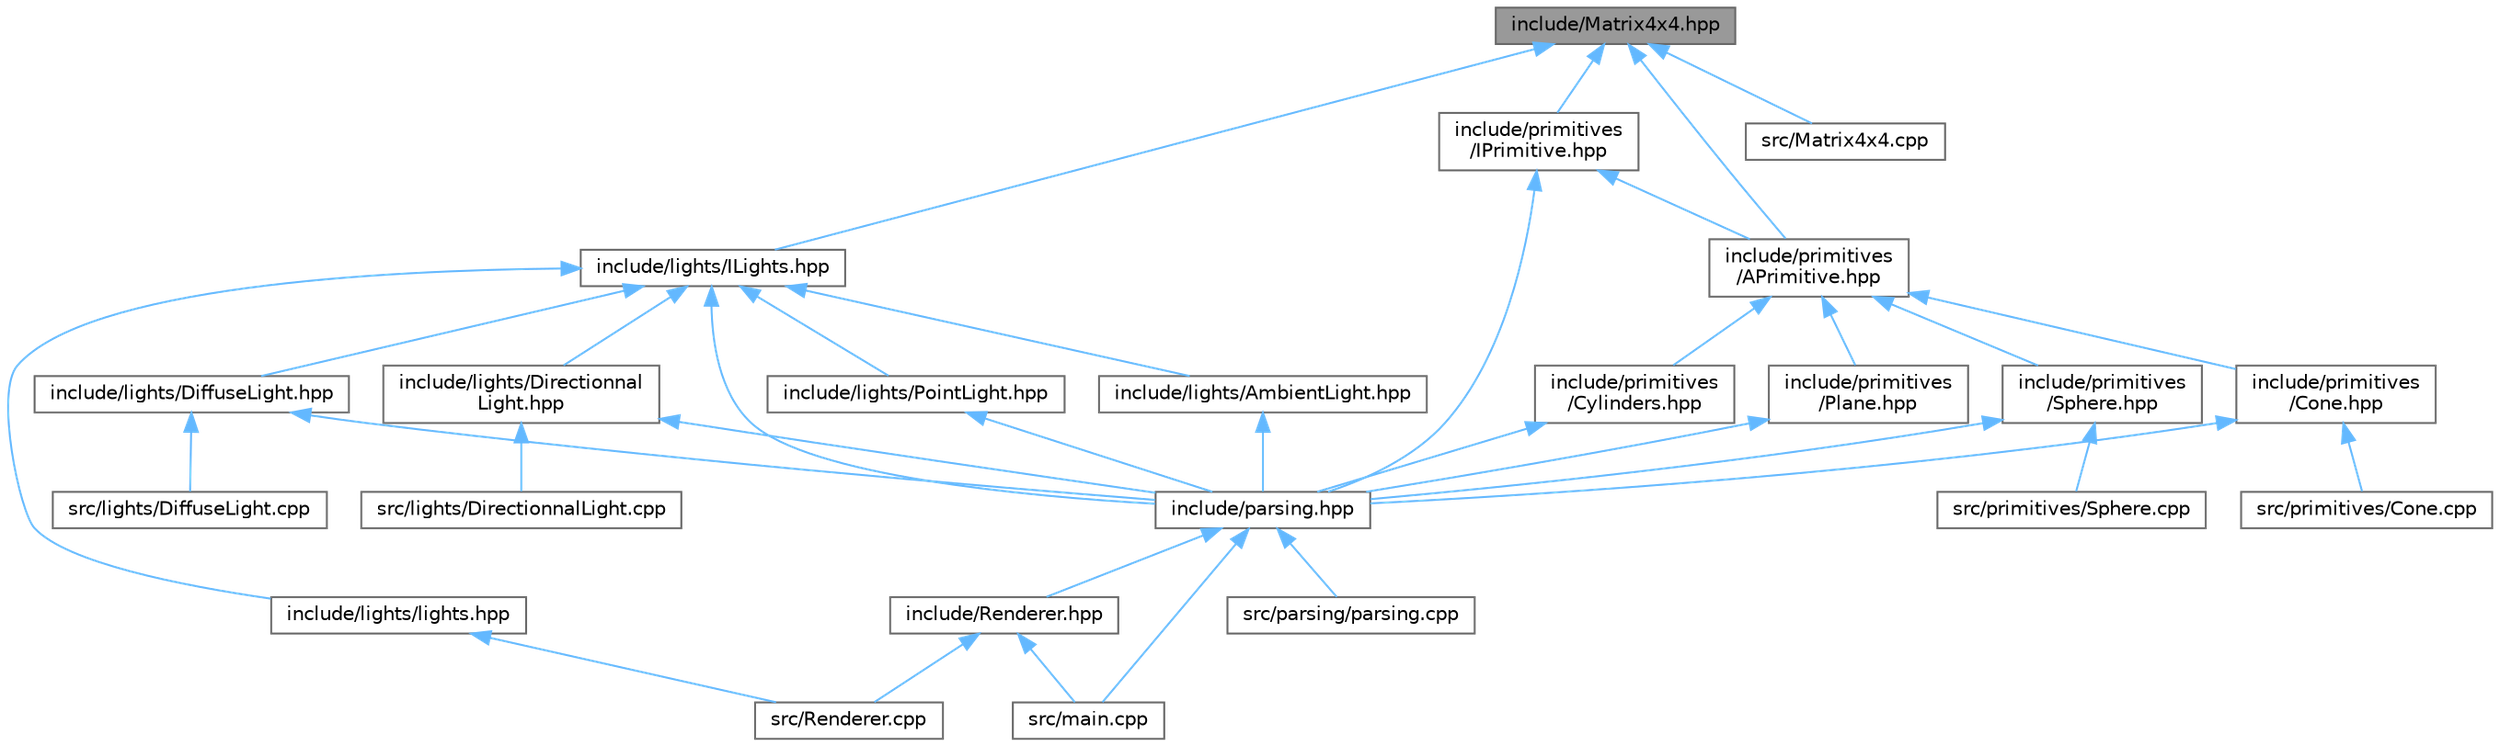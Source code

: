 digraph "include/Matrix4x4.hpp"
{
 // LATEX_PDF_SIZE
  bgcolor="transparent";
  edge [fontname=Helvetica,fontsize=10,labelfontname=Helvetica,labelfontsize=10];
  node [fontname=Helvetica,fontsize=10,shape=box,height=0.2,width=0.4];
  Node1 [id="Node000001",label="include/Matrix4x4.hpp",height=0.2,width=0.4,color="gray40", fillcolor="grey60", style="filled", fontcolor="black",tooltip="matrix class"];
  Node1 -> Node2 [id="edge1_Node000001_Node000002",dir="back",color="steelblue1",style="solid",tooltip=" "];
  Node2 [id="Node000002",label="include/lights/ILights.hpp",height=0.2,width=0.4,color="grey40", fillcolor="white", style="filled",URL="$ILights_8hpp.html",tooltip="light interface"];
  Node2 -> Node3 [id="edge2_Node000002_Node000003",dir="back",color="steelblue1",style="solid",tooltip=" "];
  Node3 [id="Node000003",label="include/lights/AmbientLight.hpp",height=0.2,width=0.4,color="grey40", fillcolor="white", style="filled",URL="$AmbientLight_8hpp_source.html",tooltip=" "];
  Node3 -> Node4 [id="edge3_Node000003_Node000004",dir="back",color="steelblue1",style="solid",tooltip=" "];
  Node4 [id="Node000004",label="include/parsing.hpp",height=0.2,width=0.4,color="grey40", fillcolor="white", style="filled",URL="$parsing_8hpp.html",tooltip="parsing class"];
  Node4 -> Node5 [id="edge4_Node000004_Node000005",dir="back",color="steelblue1",style="solid",tooltip=" "];
  Node5 [id="Node000005",label="include/Renderer.hpp",height=0.2,width=0.4,color="grey40", fillcolor="white", style="filled",URL="$Renderer_8hpp.html",tooltip=" "];
  Node5 -> Node6 [id="edge5_Node000005_Node000006",dir="back",color="steelblue1",style="solid",tooltip=" "];
  Node6 [id="Node000006",label="src/Renderer.cpp",height=0.2,width=0.4,color="grey40", fillcolor="white", style="filled",URL="$Renderer_8cpp.html",tooltip=" "];
  Node5 -> Node7 [id="edge6_Node000005_Node000007",dir="back",color="steelblue1",style="solid",tooltip=" "];
  Node7 [id="Node000007",label="src/main.cpp",height=0.2,width=0.4,color="grey40", fillcolor="white", style="filled",URL="$main_8cpp.html",tooltip="main function for the raytracer"];
  Node4 -> Node7 [id="edge7_Node000004_Node000007",dir="back",color="steelblue1",style="solid",tooltip=" "];
  Node4 -> Node8 [id="edge8_Node000004_Node000008",dir="back",color="steelblue1",style="solid",tooltip=" "];
  Node8 [id="Node000008",label="src/parsing/parsing.cpp",height=0.2,width=0.4,color="grey40", fillcolor="white", style="filled",URL="$parsing_8cpp.html",tooltip="parsing class definition"];
  Node2 -> Node9 [id="edge9_Node000002_Node000009",dir="back",color="steelblue1",style="solid",tooltip=" "];
  Node9 [id="Node000009",label="include/lights/DiffuseLight.hpp",height=0.2,width=0.4,color="grey40", fillcolor="white", style="filled",URL="$DiffuseLight_8hpp.html",tooltip=" "];
  Node9 -> Node4 [id="edge10_Node000009_Node000004",dir="back",color="steelblue1",style="solid",tooltip=" "];
  Node9 -> Node10 [id="edge11_Node000009_Node000010",dir="back",color="steelblue1",style="solid",tooltip=" "];
  Node10 [id="Node000010",label="src/lights/DiffuseLight.cpp",height=0.2,width=0.4,color="grey40", fillcolor="white", style="filled",URL="$DiffuseLight_8cpp.html",tooltip=" "];
  Node2 -> Node11 [id="edge12_Node000002_Node000011",dir="back",color="steelblue1",style="solid",tooltip=" "];
  Node11 [id="Node000011",label="include/lights/Directionnal\lLight.hpp",height=0.2,width=0.4,color="grey40", fillcolor="white", style="filled",URL="$DirectionnalLight_8hpp.html",tooltip=" "];
  Node11 -> Node4 [id="edge13_Node000011_Node000004",dir="back",color="steelblue1",style="solid",tooltip=" "];
  Node11 -> Node12 [id="edge14_Node000011_Node000012",dir="back",color="steelblue1",style="solid",tooltip=" "];
  Node12 [id="Node000012",label="src/lights/DirectionnalLight.cpp",height=0.2,width=0.4,color="grey40", fillcolor="white", style="filled",URL="$DirectionnalLight_8cpp.html",tooltip=" "];
  Node2 -> Node13 [id="edge15_Node000002_Node000013",dir="back",color="steelblue1",style="solid",tooltip=" "];
  Node13 [id="Node000013",label="include/lights/PointLight.hpp",height=0.2,width=0.4,color="grey40", fillcolor="white", style="filled",URL="$PointLight_8hpp_source.html",tooltip=" "];
  Node13 -> Node4 [id="edge16_Node000013_Node000004",dir="back",color="steelblue1",style="solid",tooltip=" "];
  Node2 -> Node14 [id="edge17_Node000002_Node000014",dir="back",color="steelblue1",style="solid",tooltip=" "];
  Node14 [id="Node000014",label="include/lights/lights.hpp",height=0.2,width=0.4,color="grey40", fillcolor="white", style="filled",URL="$lights_8hpp_source.html",tooltip=" "];
  Node14 -> Node6 [id="edge18_Node000014_Node000006",dir="back",color="steelblue1",style="solid",tooltip=" "];
  Node2 -> Node4 [id="edge19_Node000002_Node000004",dir="back",color="steelblue1",style="solid",tooltip=" "];
  Node1 -> Node15 [id="edge20_Node000001_Node000015",dir="back",color="steelblue1",style="solid",tooltip=" "];
  Node15 [id="Node000015",label="include/primitives\l/APrimitive.hpp",height=0.2,width=0.4,color="grey40", fillcolor="white", style="filled",URL="$APrimitive_8hpp.html",tooltip=" "];
  Node15 -> Node16 [id="edge21_Node000015_Node000016",dir="back",color="steelblue1",style="solid",tooltip=" "];
  Node16 [id="Node000016",label="include/primitives\l/Cone.hpp",height=0.2,width=0.4,color="grey40", fillcolor="white", style="filled",URL="$Cone_8hpp.html",tooltip=" "];
  Node16 -> Node4 [id="edge22_Node000016_Node000004",dir="back",color="steelblue1",style="solid",tooltip=" "];
  Node16 -> Node17 [id="edge23_Node000016_Node000017",dir="back",color="steelblue1",style="solid",tooltip=" "];
  Node17 [id="Node000017",label="src/primitives/Cone.cpp",height=0.2,width=0.4,color="grey40", fillcolor="white", style="filled",URL="$Cone_8cpp.html",tooltip=" "];
  Node15 -> Node18 [id="edge24_Node000015_Node000018",dir="back",color="steelblue1",style="solid",tooltip=" "];
  Node18 [id="Node000018",label="include/primitives\l/Cylinders.hpp",height=0.2,width=0.4,color="grey40", fillcolor="white", style="filled",URL="$Cylinders_8hpp.html",tooltip="Cylinders class."];
  Node18 -> Node4 [id="edge25_Node000018_Node000004",dir="back",color="steelblue1",style="solid",tooltip=" "];
  Node15 -> Node19 [id="edge26_Node000015_Node000019",dir="back",color="steelblue1",style="solid",tooltip=" "];
  Node19 [id="Node000019",label="include/primitives\l/Plane.hpp",height=0.2,width=0.4,color="grey40", fillcolor="white", style="filled",URL="$Plane_8hpp.html",tooltip="plane class"];
  Node19 -> Node4 [id="edge27_Node000019_Node000004",dir="back",color="steelblue1",style="solid",tooltip=" "];
  Node15 -> Node20 [id="edge28_Node000015_Node000020",dir="back",color="steelblue1",style="solid",tooltip=" "];
  Node20 [id="Node000020",label="include/primitives\l/Sphere.hpp",height=0.2,width=0.4,color="grey40", fillcolor="white", style="filled",URL="$Sphere_8hpp.html",tooltip="sphere class"];
  Node20 -> Node4 [id="edge29_Node000020_Node000004",dir="back",color="steelblue1",style="solid",tooltip=" "];
  Node20 -> Node21 [id="edge30_Node000020_Node000021",dir="back",color="steelblue1",style="solid",tooltip=" "];
  Node21 [id="Node000021",label="src/primitives/Sphere.cpp",height=0.2,width=0.4,color="grey40", fillcolor="white", style="filled",URL="$Sphere_8cpp.html",tooltip="sphere class definition"];
  Node1 -> Node22 [id="edge31_Node000001_Node000022",dir="back",color="steelblue1",style="solid",tooltip=" "];
  Node22 [id="Node000022",label="include/primitives\l/IPrimitive.hpp",height=0.2,width=0.4,color="grey40", fillcolor="white", style="filled",URL="$IPrimitive_8hpp.html",tooltip="primitive interface"];
  Node22 -> Node4 [id="edge32_Node000022_Node000004",dir="back",color="steelblue1",style="solid",tooltip=" "];
  Node22 -> Node15 [id="edge33_Node000022_Node000015",dir="back",color="steelblue1",style="solid",tooltip=" "];
  Node1 -> Node23 [id="edge34_Node000001_Node000023",dir="back",color="steelblue1",style="solid",tooltip=" "];
  Node23 [id="Node000023",label="src/Matrix4x4.cpp",height=0.2,width=0.4,color="grey40", fillcolor="white", style="filled",URL="$Matrix4x4_8cpp.html",tooltip=" "];
}
